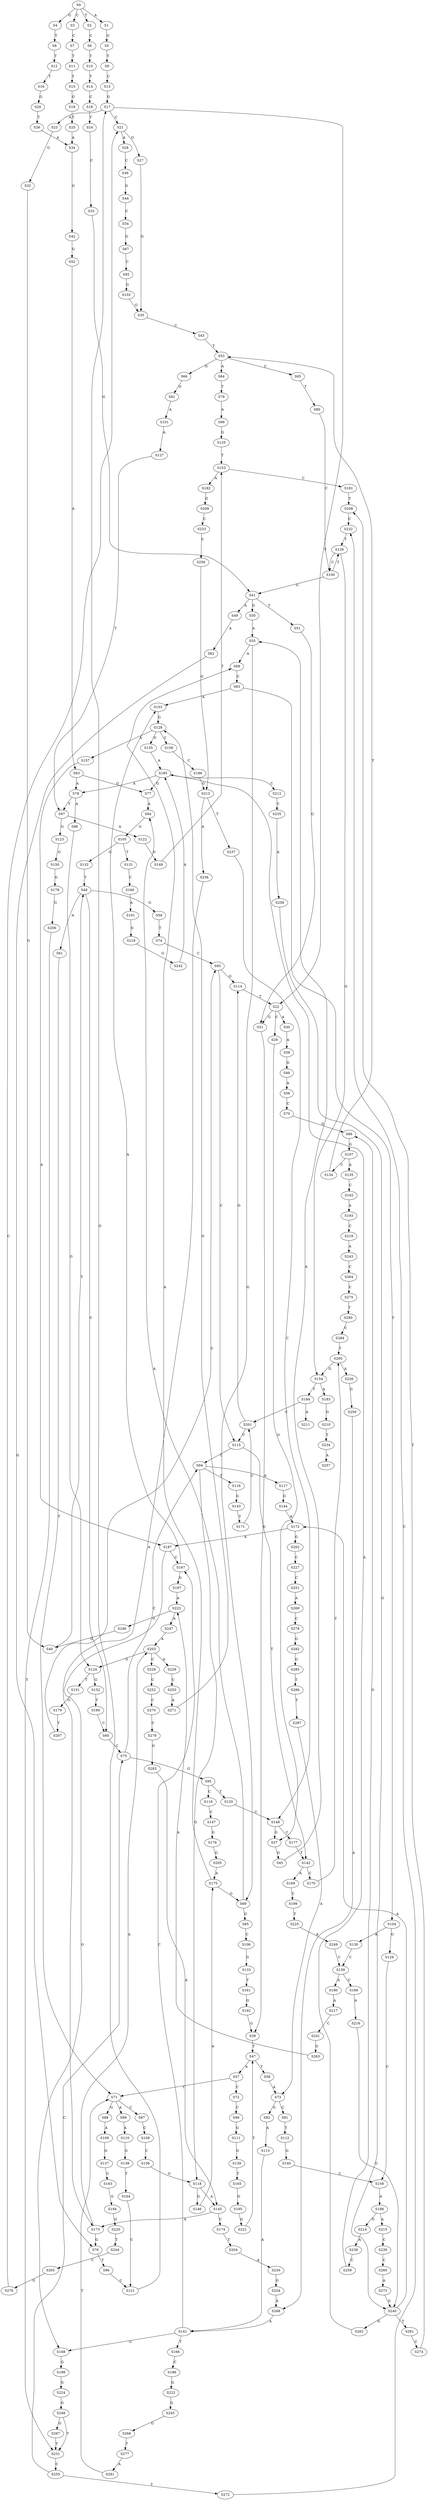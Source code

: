 strict digraph  {
	S0 -> S1 [ label = A ];
	S0 -> S2 [ label = T ];
	S0 -> S3 [ label = C ];
	S0 -> S4 [ label = G ];
	S1 -> S5 [ label = G ];
	S2 -> S6 [ label = C ];
	S3 -> S7 [ label = C ];
	S4 -> S8 [ label = T ];
	S5 -> S9 [ label = T ];
	S6 -> S10 [ label = T ];
	S7 -> S11 [ label = T ];
	S8 -> S12 [ label = T ];
	S9 -> S13 [ label = C ];
	S10 -> S14 [ label = T ];
	S11 -> S15 [ label = T ];
	S12 -> S16 [ label = T ];
	S13 -> S17 [ label = G ];
	S14 -> S18 [ label = C ];
	S15 -> S19 [ label = G ];
	S16 -> S20 [ label = G ];
	S17 -> S21 [ label = C ];
	S17 -> S22 [ label = T ];
	S17 -> S23 [ label = A ];
	S18 -> S24 [ label = T ];
	S19 -> S25 [ label = T ];
	S20 -> S26 [ label = T ];
	S21 -> S27 [ label = G ];
	S21 -> S28 [ label = A ];
	S22 -> S29 [ label = C ];
	S22 -> S30 [ label = A ];
	S22 -> S31 [ label = G ];
	S23 -> S32 [ label = G ];
	S24 -> S33 [ label = C ];
	S25 -> S34 [ label = A ];
	S26 -> S34 [ label = A ];
	S27 -> S35 [ label = G ];
	S28 -> S36 [ label = C ];
	S29 -> S37 [ label = G ];
	S30 -> S38 [ label = A ];
	S31 -> S39 [ label = G ];
	S32 -> S40 [ label = G ];
	S33 -> S41 [ label = G ];
	S34 -> S42 [ label = G ];
	S35 -> S43 [ label = C ];
	S36 -> S44 [ label = G ];
	S37 -> S45 [ label = G ];
	S38 -> S46 [ label = G ];
	S39 -> S47 [ label = T ];
	S40 -> S48 [ label = T ];
	S41 -> S49 [ label = A ];
	S41 -> S50 [ label = G ];
	S41 -> S51 [ label = T ];
	S42 -> S52 [ label = G ];
	S43 -> S53 [ label = T ];
	S44 -> S54 [ label = C ];
	S45 -> S55 [ label = A ];
	S46 -> S56 [ label = A ];
	S47 -> S57 [ label = A ];
	S47 -> S58 [ label = T ];
	S48 -> S59 [ label = G ];
	S48 -> S60 [ label = C ];
	S48 -> S61 [ label = A ];
	S49 -> S62 [ label = A ];
	S50 -> S55 [ label = A ];
	S51 -> S31 [ label = G ];
	S52 -> S63 [ label = A ];
	S53 -> S64 [ label = A ];
	S53 -> S65 [ label = C ];
	S53 -> S66 [ label = G ];
	S54 -> S67 [ label = G ];
	S55 -> S68 [ label = A ];
	S55 -> S69 [ label = G ];
	S56 -> S70 [ label = C ];
	S57 -> S71 [ label = T ];
	S57 -> S72 [ label = C ];
	S58 -> S73 [ label = A ];
	S59 -> S74 [ label = T ];
	S60 -> S75 [ label = C ];
	S61 -> S71 [ label = T ];
	S62 -> S76 [ label = G ];
	S63 -> S77 [ label = G ];
	S63 -> S78 [ label = A ];
	S64 -> S79 [ label = T ];
	S65 -> S80 [ label = T ];
	S66 -> S81 [ label = G ];
	S67 -> S82 [ label = C ];
	S68 -> S83 [ label = C ];
	S69 -> S84 [ label = A ];
	S69 -> S85 [ label = G ];
	S70 -> S86 [ label = G ];
	S71 -> S87 [ label = C ];
	S71 -> S88 [ label = G ];
	S71 -> S89 [ label = A ];
	S72 -> S90 [ label = C ];
	S73 -> S91 [ label = C ];
	S73 -> S92 [ label = G ];
	S74 -> S93 [ label = C ];
	S75 -> S94 [ label = C ];
	S75 -> S95 [ label = G ];
	S76 -> S96 [ label = T ];
	S77 -> S84 [ label = A ];
	S78 -> S97 [ label = T ];
	S78 -> S98 [ label = A ];
	S79 -> S99 [ label = A ];
	S80 -> S100 [ label = C ];
	S81 -> S101 [ label = A ];
	S82 -> S102 [ label = G ];
	S83 -> S103 [ label = A ];
	S83 -> S104 [ label = T ];
	S84 -> S105 [ label = G ];
	S85 -> S106 [ label = C ];
	S86 -> S107 [ label = G ];
	S87 -> S108 [ label = C ];
	S88 -> S109 [ label = A ];
	S89 -> S110 [ label = A ];
	S90 -> S111 [ label = G ];
	S91 -> S112 [ label = T ];
	S92 -> S113 [ label = A ];
	S93 -> S114 [ label = G ];
	S93 -> S115 [ label = C ];
	S94 -> S116 [ label = T ];
	S94 -> S117 [ label = A ];
	S94 -> S118 [ label = G ];
	S95 -> S119 [ label = C ];
	S95 -> S120 [ label = T ];
	S96 -> S121 [ label = C ];
	S97 -> S122 [ label = A ];
	S97 -> S123 [ label = G ];
	S98 -> S124 [ label = G ];
	S99 -> S125 [ label = G ];
	S100 -> S126 [ label = T ];
	S100 -> S41 [ label = G ];
	S101 -> S127 [ label = A ];
	S102 -> S35 [ label = G ];
	S103 -> S128 [ label = G ];
	S104 -> S129 [ label = G ];
	S104 -> S130 [ label = A ];
	S105 -> S131 [ label = T ];
	S105 -> S132 [ label = G ];
	S106 -> S133 [ label = G ];
	S107 -> S134 [ label = C ];
	S107 -> S135 [ label = A ];
	S108 -> S136 [ label = C ];
	S109 -> S137 [ label = G ];
	S110 -> S138 [ label = G ];
	S111 -> S139 [ label = G ];
	S112 -> S140 [ label = G ];
	S113 -> S141 [ label = A ];
	S114 -> S22 [ label = T ];
	S115 -> S142 [ label = T ];
	S115 -> S94 [ label = C ];
	S116 -> S143 [ label = G ];
	S117 -> S144 [ label = G ];
	S118 -> S145 [ label = A ];
	S118 -> S146 [ label = G ];
	S119 -> S147 [ label = C ];
	S120 -> S148 [ label = C ];
	S121 -> S17 [ label = G ];
	S122 -> S149 [ label = G ];
	S123 -> S150 [ label = G ];
	S124 -> S151 [ label = T ];
	S124 -> S152 [ label = G ];
	S125 -> S153 [ label = T ];
	S126 -> S154 [ label = G ];
	S126 -> S100 [ label = C ];
	S127 -> S97 [ label = T ];
	S128 -> S155 [ label = G ];
	S128 -> S156 [ label = C ];
	S128 -> S157 [ label = A ];
	S129 -> S158 [ label = C ];
	S130 -> S159 [ label = C ];
	S131 -> S160 [ label = C ];
	S132 -> S48 [ label = T ];
	S133 -> S161 [ label = T ];
	S134 -> S53 [ label = T ];
	S135 -> S162 [ label = C ];
	S136 -> S118 [ label = G ];
	S137 -> S163 [ label = C ];
	S138 -> S164 [ label = T ];
	S139 -> S165 [ label = T ];
	S140 -> S158 [ label = C ];
	S141 -> S166 [ label = T ];
	S141 -> S167 [ label = C ];
	S141 -> S168 [ label = G ];
	S142 -> S169 [ label = A ];
	S142 -> S170 [ label = C ];
	S143 -> S171 [ label = T ];
	S144 -> S172 [ label = A ];
	S145 -> S173 [ label = A ];
	S145 -> S174 [ label = C ];
	S146 -> S175 [ label = A ];
	S147 -> S176 [ label = G ];
	S148 -> S177 [ label = C ];
	S148 -> S37 [ label = G ];
	S149 -> S153 [ label = T ];
	S150 -> S178 [ label = G ];
	S151 -> S179 [ label = G ];
	S152 -> S180 [ label = T ];
	S153 -> S181 [ label = C ];
	S153 -> S182 [ label = A ];
	S154 -> S183 [ label = A ];
	S154 -> S184 [ label = T ];
	S155 -> S185 [ label = A ];
	S156 -> S186 [ label = C ];
	S157 -> S187 [ label = A ];
	S158 -> S188 [ label = A ];
	S159 -> S189 [ label = C ];
	S159 -> S190 [ label = A ];
	S160 -> S191 [ label = A ];
	S161 -> S192 [ label = G ];
	S162 -> S193 [ label = A ];
	S163 -> S194 [ label = G ];
	S164 -> S121 [ label = C ];
	S165 -> S195 [ label = G ];
	S166 -> S196 [ label = C ];
	S167 -> S197 [ label = G ];
	S167 -> S103 [ label = A ];
	S168 -> S198 [ label = G ];
	S169 -> S199 [ label = C ];
	S170 -> S200 [ label = T ];
	S171 -> S201 [ label = C ];
	S172 -> S202 [ label = G ];
	S172 -> S187 [ label = A ];
	S173 -> S203 [ label = A ];
	S173 -> S76 [ label = G ];
	S174 -> S204 [ label = T ];
	S175 -> S68 [ label = A ];
	S175 -> S69 [ label = G ];
	S176 -> S205 [ label = G ];
	S177 -> S142 [ label = T ];
	S178 -> S206 [ label = G ];
	S179 -> S207 [ label = T ];
	S180 -> S60 [ label = C ];
	S181 -> S208 [ label = T ];
	S182 -> S209 [ label = G ];
	S183 -> S210 [ label = G ];
	S184 -> S211 [ label = A ];
	S184 -> S201 [ label = C ];
	S185 -> S78 [ label = A ];
	S185 -> S212 [ label = C ];
	S185 -> S77 [ label = G ];
	S186 -> S213 [ label = G ];
	S187 -> S167 [ label = C ];
	S187 -> S168 [ label = G ];
	S188 -> S214 [ label = G ];
	S188 -> S215 [ label = A ];
	S189 -> S216 [ label = A ];
	S190 -> S217 [ label = A ];
	S191 -> S218 [ label = G ];
	S192 -> S39 [ label = G ];
	S193 -> S219 [ label = C ];
	S194 -> S220 [ label = G ];
	S195 -> S221 [ label = G ];
	S196 -> S222 [ label = G ];
	S197 -> S223 [ label = A ];
	S198 -> S224 [ label = G ];
	S199 -> S225 [ label = T ];
	S200 -> S226 [ label = A ];
	S200 -> S154 [ label = G ];
	S201 -> S115 [ label = C ];
	S201 -> S114 [ label = G ];
	S202 -> S227 [ label = C ];
	S203 -> S124 [ label = G ];
	S203 -> S228 [ label = C ];
	S203 -> S229 [ label = A ];
	S204 -> S230 [ label = A ];
	S205 -> S175 [ label = A ];
	S206 -> S231 [ label = T ];
	S207 -> S93 [ label = C ];
	S208 -> S232 [ label = C ];
	S209 -> S233 [ label = C ];
	S210 -> S234 [ label = T ];
	S212 -> S235 [ label = C ];
	S213 -> S236 [ label = A ];
	S213 -> S237 [ label = T ];
	S214 -> S238 [ label = A ];
	S215 -> S239 [ label = C ];
	S216 -> S240 [ label = G ];
	S217 -> S241 [ label = C ];
	S218 -> S242 [ label = G ];
	S219 -> S243 [ label = A ];
	S220 -> S244 [ label = T ];
	S221 -> S47 [ label = T ];
	S222 -> S245 [ label = G ];
	S223 -> S246 [ label = G ];
	S223 -> S247 [ label = A ];
	S224 -> S248 [ label = G ];
	S225 -> S249 [ label = A ];
	S226 -> S250 [ label = G ];
	S227 -> S251 [ label = C ];
	S228 -> S252 [ label = C ];
	S229 -> S253 [ label = C ];
	S230 -> S254 [ label = G ];
	S231 -> S255 [ label = C ];
	S232 -> S126 [ label = T ];
	S233 -> S256 [ label = C ];
	S234 -> S257 [ label = A ];
	S235 -> S258 [ label = A ];
	S236 -> S173 [ label = A ];
	S237 -> S148 [ label = C ];
	S238 -> S259 [ label = C ];
	S239 -> S260 [ label = C ];
	S240 -> S261 [ label = T ];
	S240 -> S262 [ label = G ];
	S240 -> S172 [ label = A ];
	S241 -> S263 [ label = G ];
	S242 -> S185 [ label = A ];
	S243 -> S264 [ label = C ];
	S244 -> S265 [ label = C ];
	S245 -> S266 [ label = G ];
	S246 -> S40 [ label = G ];
	S247 -> S203 [ label = A ];
	S248 -> S231 [ label = T ];
	S248 -> S267 [ label = G ];
	S249 -> S159 [ label = C ];
	S250 -> S268 [ label = A ];
	S251 -> S269 [ label = A ];
	S252 -> S270 [ label = C ];
	S253 -> S271 [ label = A ];
	S254 -> S268 [ label = A ];
	S255 -> S75 [ label = C ];
	S255 -> S272 [ label = T ];
	S256 -> S213 [ label = G ];
	S258 -> S240 [ label = G ];
	S259 -> S86 [ label = G ];
	S260 -> S273 [ label = A ];
	S261 -> S274 [ label = C ];
	S262 -> S185 [ label = A ];
	S263 -> S223 [ label = A ];
	S264 -> S275 [ label = C ];
	S265 -> S276 [ label = G ];
	S266 -> S277 [ label = T ];
	S267 -> S231 [ label = T ];
	S268 -> S141 [ label = A ];
	S269 -> S278 [ label = C ];
	S270 -> S279 [ label = C ];
	S271 -> S128 [ label = G ];
	S272 -> S232 [ label = C ];
	S273 -> S240 [ label = G ];
	S274 -> S208 [ label = T ];
	S275 -> S280 [ label = T ];
	S276 -> S21 [ label = C ];
	S277 -> S281 [ label = A ];
	S278 -> S282 [ label = G ];
	S279 -> S283 [ label = G ];
	S280 -> S284 [ label = C ];
	S281 -> S71 [ label = T ];
	S282 -> S285 [ label = G ];
	S283 -> S145 [ label = A ];
	S284 -> S200 [ label = T ];
	S285 -> S286 [ label = T ];
	S286 -> S287 [ label = T ];
	S287 -> S73 [ label = A ];
}
